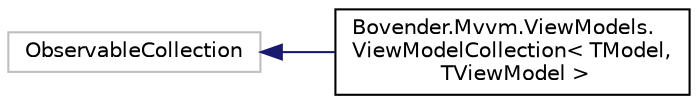 digraph "Graphical Class Hierarchy"
{
  bgcolor="transparent";
  edge [fontname="Helvetica",fontsize="10",labelfontname="Helvetica",labelfontsize="10"];
  node [fontname="Helvetica",fontsize="10",shape=record];
  rankdir="LR";
  Node124 [label="ObservableCollection",height=0.2,width=0.4,color="grey75"];
  Node124 -> Node0 [dir="back",color="midnightblue",fontsize="10",style="solid",fontname="Helvetica"];
  Node0 [label="Bovender.Mvvm.ViewModels.\lViewModelCollection\< TModel,\l TViewModel \>",height=0.2,width=0.4,color="black",URL="$classBovender_1_1Mvvm_1_1ViewModels_1_1ViewModelCollection.html",tooltip="Collection of view models that automatically syncs with an associated collection of model objects..."];
}
